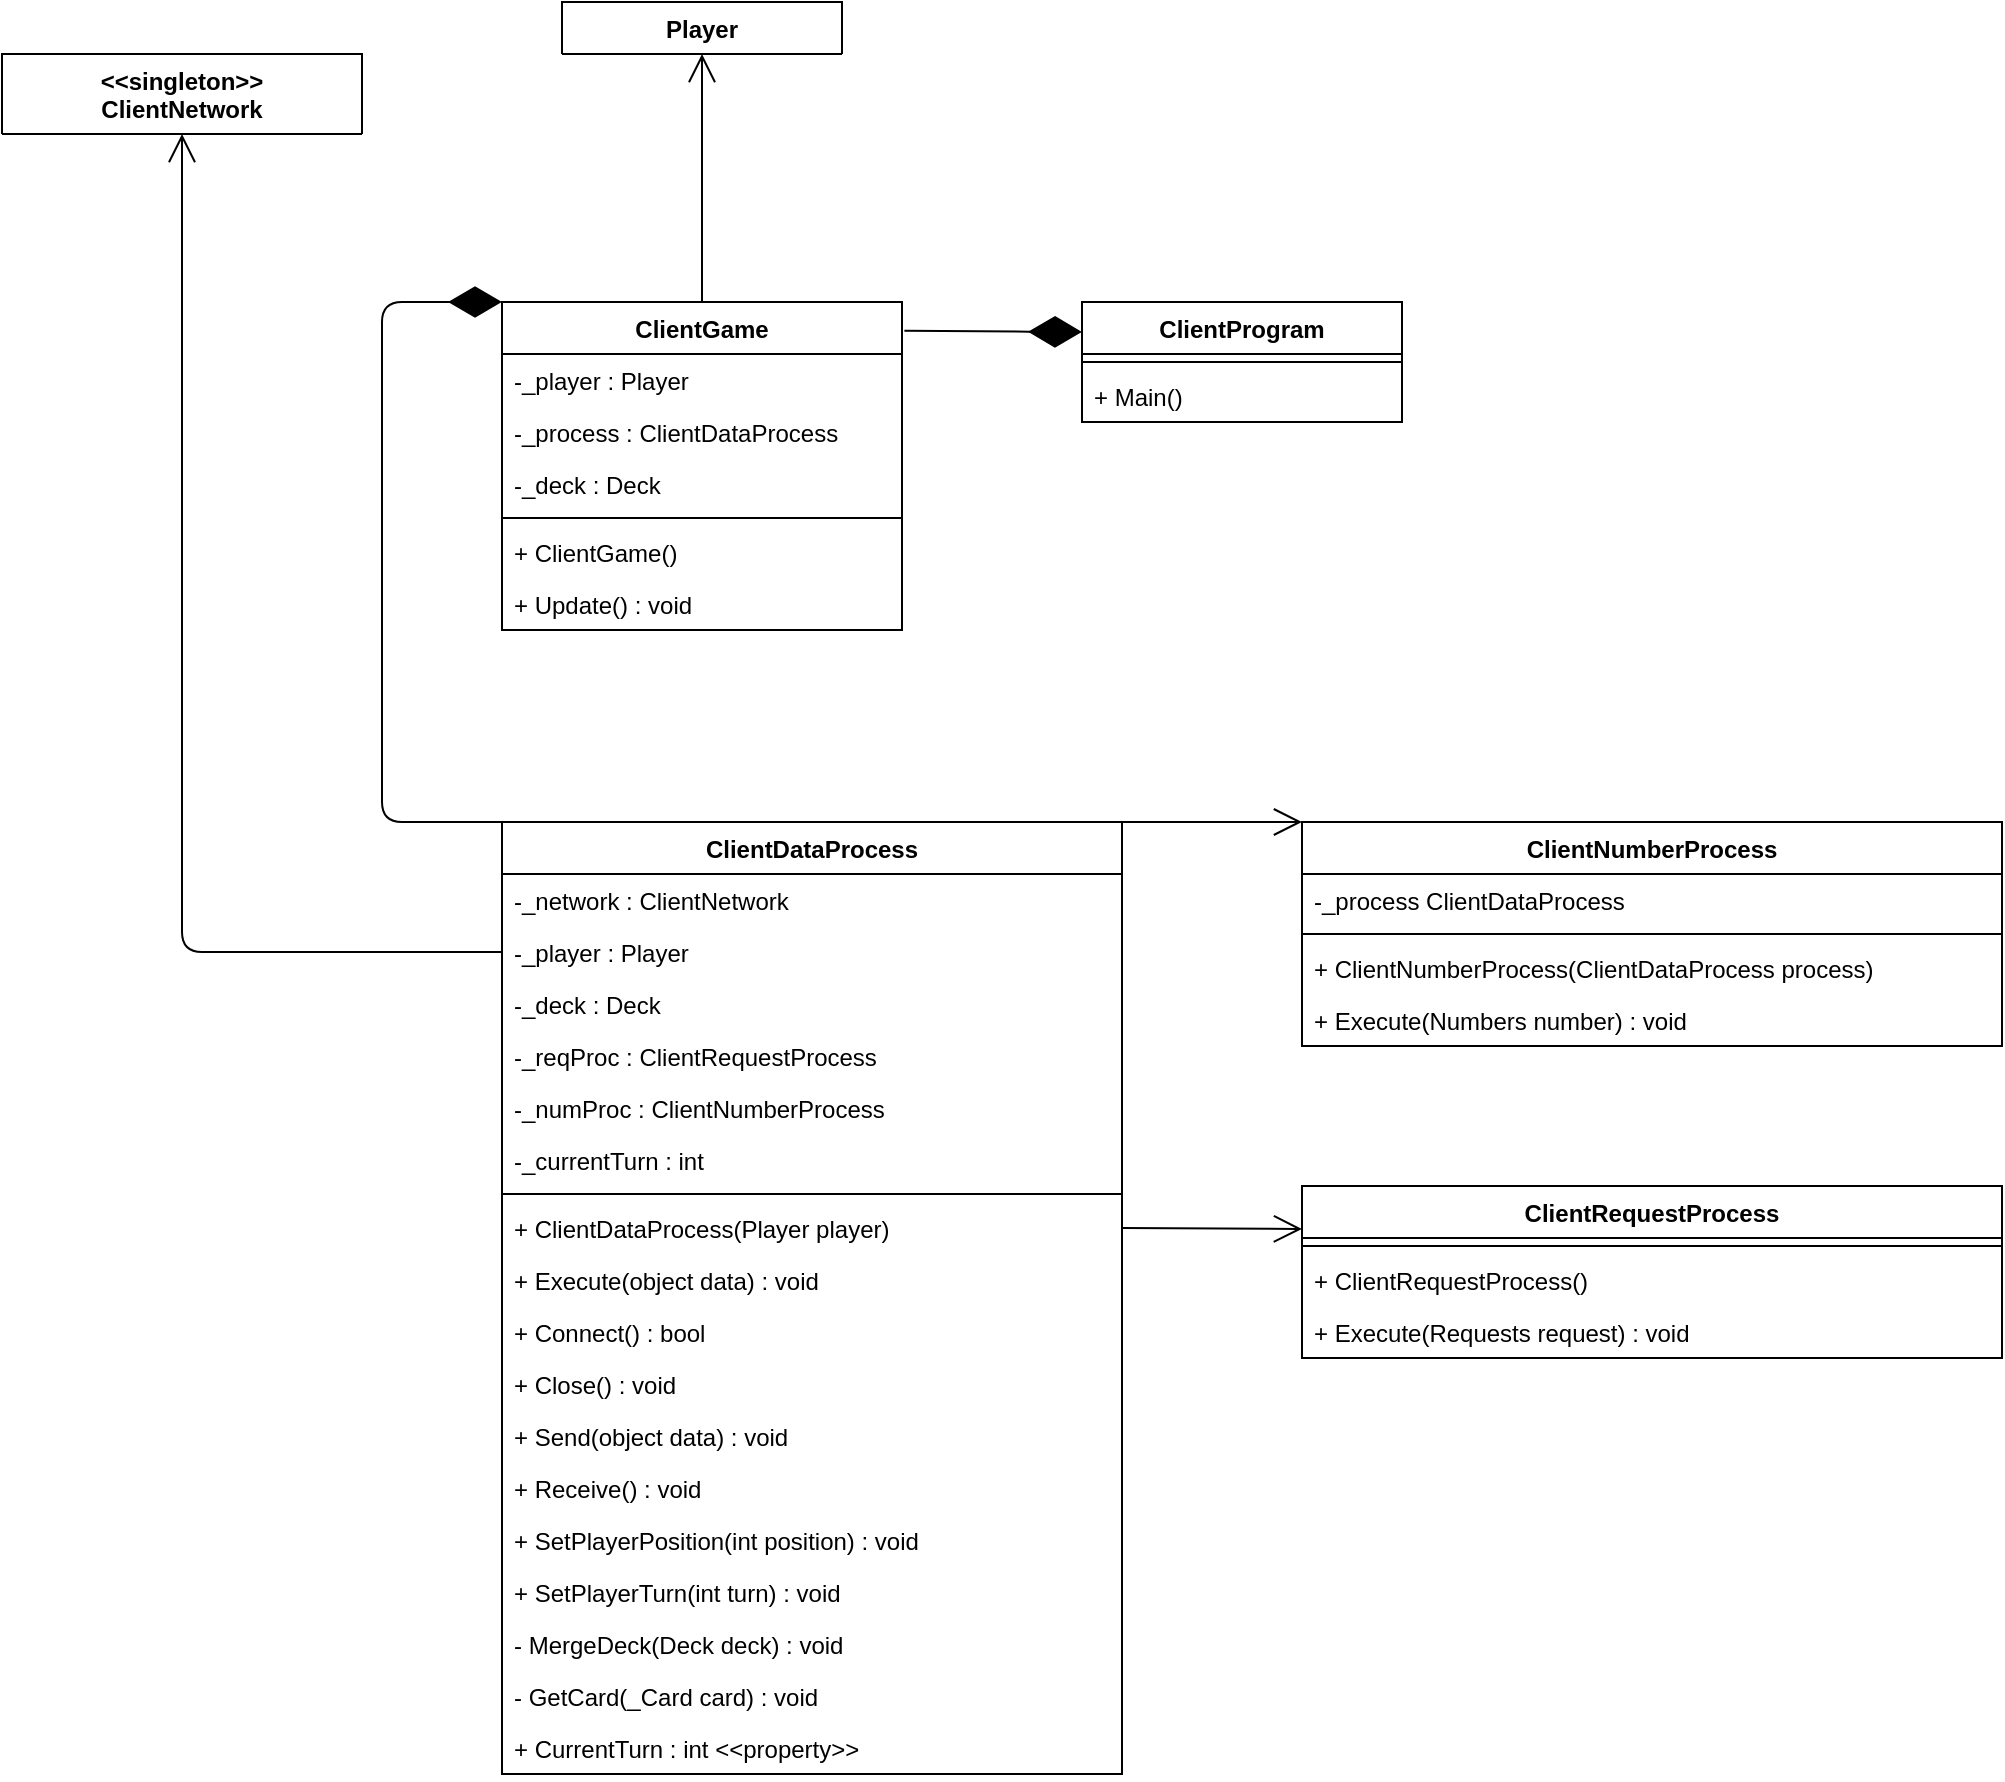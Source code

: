 <mxfile version="15.2.9" type="device"><diagram id="gpP6xrQhcJZTPPOt3UcB" name="Page-1"><mxGraphModel dx="1177" dy="2345" grid="1" gridSize="10" guides="1" tooltips="1" connect="1" arrows="1" fold="1" page="1" pageScale="1" pageWidth="850" pageHeight="1100" math="0" shadow="0"><root><mxCell id="0"/><mxCell id="1" parent="0"/><mxCell id="zJfcgWUDH2I0sCbeAV0E-1" value="ClientProgram" style="swimlane;fontStyle=1;align=center;verticalAlign=top;childLayout=stackLayout;horizontal=1;startSize=26;horizontalStack=0;resizeParent=1;resizeParentMax=0;resizeLast=0;collapsible=1;marginBottom=0;" vertex="1" parent="1"><mxGeometry x="550" y="90" width="160" height="60" as="geometry"/></mxCell><mxCell id="zJfcgWUDH2I0sCbeAV0E-3" value="" style="line;strokeWidth=1;fillColor=none;align=left;verticalAlign=middle;spacingTop=-1;spacingLeft=3;spacingRight=3;rotatable=0;labelPosition=right;points=[];portConstraint=eastwest;" vertex="1" parent="zJfcgWUDH2I0sCbeAV0E-1"><mxGeometry y="26" width="160" height="8" as="geometry"/></mxCell><mxCell id="zJfcgWUDH2I0sCbeAV0E-4" value="+ Main()" style="text;strokeColor=none;fillColor=none;align=left;verticalAlign=top;spacingLeft=4;spacingRight=4;overflow=hidden;rotatable=0;points=[[0,0.5],[1,0.5]];portConstraint=eastwest;" vertex="1" parent="zJfcgWUDH2I0sCbeAV0E-1"><mxGeometry y="34" width="160" height="26" as="geometry"/></mxCell><mxCell id="zJfcgWUDH2I0sCbeAV0E-5" value="ClientGame" style="swimlane;fontStyle=1;align=center;verticalAlign=top;childLayout=stackLayout;horizontal=1;startSize=26;horizontalStack=0;resizeParent=1;resizeParentMax=0;resizeLast=0;collapsible=1;marginBottom=0;" vertex="1" parent="1"><mxGeometry x="260" y="90" width="200" height="164" as="geometry"/></mxCell><mxCell id="zJfcgWUDH2I0sCbeAV0E-6" value="-_player : Player" style="text;strokeColor=none;fillColor=none;align=left;verticalAlign=top;spacingLeft=4;spacingRight=4;overflow=hidden;rotatable=0;points=[[0,0.5],[1,0.5]];portConstraint=eastwest;" vertex="1" parent="zJfcgWUDH2I0sCbeAV0E-5"><mxGeometry y="26" width="200" height="26" as="geometry"/></mxCell><mxCell id="zJfcgWUDH2I0sCbeAV0E-9" value="-_process : ClientDataProcess" style="text;strokeColor=none;fillColor=none;align=left;verticalAlign=top;spacingLeft=4;spacingRight=4;overflow=hidden;rotatable=0;points=[[0,0.5],[1,0.5]];portConstraint=eastwest;" vertex="1" parent="zJfcgWUDH2I0sCbeAV0E-5"><mxGeometry y="52" width="200" height="26" as="geometry"/></mxCell><mxCell id="zJfcgWUDH2I0sCbeAV0E-12" value="-_deck : Deck" style="text;strokeColor=none;fillColor=none;align=left;verticalAlign=top;spacingLeft=4;spacingRight=4;overflow=hidden;rotatable=0;points=[[0,0.5],[1,0.5]];portConstraint=eastwest;" vertex="1" parent="zJfcgWUDH2I0sCbeAV0E-5"><mxGeometry y="78" width="200" height="26" as="geometry"/></mxCell><mxCell id="zJfcgWUDH2I0sCbeAV0E-7" value="" style="line;strokeWidth=1;fillColor=none;align=left;verticalAlign=middle;spacingTop=-1;spacingLeft=3;spacingRight=3;rotatable=0;labelPosition=right;points=[];portConstraint=eastwest;" vertex="1" parent="zJfcgWUDH2I0sCbeAV0E-5"><mxGeometry y="104" width="200" height="8" as="geometry"/></mxCell><mxCell id="zJfcgWUDH2I0sCbeAV0E-8" value="+ ClientGame()" style="text;strokeColor=none;fillColor=none;align=left;verticalAlign=top;spacingLeft=4;spacingRight=4;overflow=hidden;rotatable=0;points=[[0,0.5],[1,0.5]];portConstraint=eastwest;" vertex="1" parent="zJfcgWUDH2I0sCbeAV0E-5"><mxGeometry y="112" width="200" height="26" as="geometry"/></mxCell><mxCell id="zJfcgWUDH2I0sCbeAV0E-13" value="+ Update() : void" style="text;strokeColor=none;fillColor=none;align=left;verticalAlign=top;spacingLeft=4;spacingRight=4;overflow=hidden;rotatable=0;points=[[0,0.5],[1,0.5]];portConstraint=eastwest;" vertex="1" parent="zJfcgWUDH2I0sCbeAV0E-5"><mxGeometry y="138" width="200" height="26" as="geometry"/></mxCell><mxCell id="zJfcgWUDH2I0sCbeAV0E-14" value="" style="endArrow=diamondThin;endFill=1;endSize=24;html=1;entryX=0;entryY=0.25;entryDx=0;entryDy=0;exitX=1.006;exitY=0.088;exitDx=0;exitDy=0;exitPerimeter=0;" edge="1" parent="1" source="zJfcgWUDH2I0sCbeAV0E-5" target="zJfcgWUDH2I0sCbeAV0E-1"><mxGeometry width="160" relative="1" as="geometry"><mxPoint x="470" y="105" as="sourcePoint"/><mxPoint x="460" y="70" as="targetPoint"/></mxGeometry></mxCell><mxCell id="zJfcgWUDH2I0sCbeAV0E-15" value="Player" style="swimlane;fontStyle=1;align=center;verticalAlign=top;childLayout=stackLayout;horizontal=1;startSize=26;horizontalStack=0;resizeParent=1;resizeParentMax=0;resizeLast=0;collapsible=1;marginBottom=0;" vertex="1" collapsed="1" parent="1"><mxGeometry x="290" y="-60" width="140" height="26" as="geometry"><mxRectangle x="280" y="-40" width="160" height="34" as="alternateBounds"/></mxGeometry></mxCell><mxCell id="zJfcgWUDH2I0sCbeAV0E-17" value="" style="line;strokeWidth=1;fillColor=none;align=left;verticalAlign=middle;spacingTop=-1;spacingLeft=3;spacingRight=3;rotatable=0;labelPosition=right;points=[];portConstraint=eastwest;" vertex="1" parent="zJfcgWUDH2I0sCbeAV0E-15"><mxGeometry y="26" width="140" height="8" as="geometry"/></mxCell><mxCell id="zJfcgWUDH2I0sCbeAV0E-19" value="" style="endArrow=open;endFill=1;endSize=12;html=1;exitX=0.5;exitY=0;exitDx=0;exitDy=0;entryX=0.5;entryY=1;entryDx=0;entryDy=0;" edge="1" parent="1" source="zJfcgWUDH2I0sCbeAV0E-5" target="zJfcgWUDH2I0sCbeAV0E-15"><mxGeometry width="160" relative="1" as="geometry"><mxPoint x="260" y="190" as="sourcePoint"/><mxPoint x="420" y="190" as="targetPoint"/></mxGeometry></mxCell><mxCell id="zJfcgWUDH2I0sCbeAV0E-20" value="ClientDataProcess" style="swimlane;fontStyle=1;align=center;verticalAlign=top;childLayout=stackLayout;horizontal=1;startSize=26;horizontalStack=0;resizeParent=1;resizeParentMax=0;resizeLast=0;collapsible=1;marginBottom=0;" vertex="1" parent="1"><mxGeometry x="260" y="350" width="310" height="476" as="geometry"/></mxCell><mxCell id="zJfcgWUDH2I0sCbeAV0E-21" value="-_network : ClientNetwork" style="text;strokeColor=none;fillColor=none;align=left;verticalAlign=top;spacingLeft=4;spacingRight=4;overflow=hidden;rotatable=0;points=[[0,0.5],[1,0.5]];portConstraint=eastwest;" vertex="1" parent="zJfcgWUDH2I0sCbeAV0E-20"><mxGeometry y="26" width="310" height="26" as="geometry"/></mxCell><mxCell id="zJfcgWUDH2I0sCbeAV0E-24" value="-_player : Player" style="text;strokeColor=none;fillColor=none;align=left;verticalAlign=top;spacingLeft=4;spacingRight=4;overflow=hidden;rotatable=0;points=[[0,0.5],[1,0.5]];portConstraint=eastwest;" vertex="1" parent="zJfcgWUDH2I0sCbeAV0E-20"><mxGeometry y="52" width="310" height="26" as="geometry"/></mxCell><mxCell id="zJfcgWUDH2I0sCbeAV0E-25" value="-_deck : Deck" style="text;strokeColor=none;fillColor=none;align=left;verticalAlign=top;spacingLeft=4;spacingRight=4;overflow=hidden;rotatable=0;points=[[0,0.5],[1,0.5]];portConstraint=eastwest;" vertex="1" parent="zJfcgWUDH2I0sCbeAV0E-20"><mxGeometry y="78" width="310" height="26" as="geometry"/></mxCell><mxCell id="zJfcgWUDH2I0sCbeAV0E-26" value="-_reqProc : ClientRequestProcess" style="text;strokeColor=none;fillColor=none;align=left;verticalAlign=top;spacingLeft=4;spacingRight=4;overflow=hidden;rotatable=0;points=[[0,0.5],[1,0.5]];portConstraint=eastwest;" vertex="1" parent="zJfcgWUDH2I0sCbeAV0E-20"><mxGeometry y="104" width="310" height="26" as="geometry"/></mxCell><mxCell id="zJfcgWUDH2I0sCbeAV0E-27" value="-_numProc : ClientNumberProcess" style="text;strokeColor=none;fillColor=none;align=left;verticalAlign=top;spacingLeft=4;spacingRight=4;overflow=hidden;rotatable=0;points=[[0,0.5],[1,0.5]];portConstraint=eastwest;" vertex="1" parent="zJfcgWUDH2I0sCbeAV0E-20"><mxGeometry y="130" width="310" height="26" as="geometry"/></mxCell><mxCell id="zJfcgWUDH2I0sCbeAV0E-28" value="-_currentTurn : int" style="text;strokeColor=none;fillColor=none;align=left;verticalAlign=top;spacingLeft=4;spacingRight=4;overflow=hidden;rotatable=0;points=[[0,0.5],[1,0.5]];portConstraint=eastwest;" vertex="1" parent="zJfcgWUDH2I0sCbeAV0E-20"><mxGeometry y="156" width="310" height="26" as="geometry"/></mxCell><mxCell id="zJfcgWUDH2I0sCbeAV0E-22" value="" style="line;strokeWidth=1;fillColor=none;align=left;verticalAlign=middle;spacingTop=-1;spacingLeft=3;spacingRight=3;rotatable=0;labelPosition=right;points=[];portConstraint=eastwest;" vertex="1" parent="zJfcgWUDH2I0sCbeAV0E-20"><mxGeometry y="182" width="310" height="8" as="geometry"/></mxCell><mxCell id="zJfcgWUDH2I0sCbeAV0E-23" value="+ ClientDataProcess(Player player)" style="text;strokeColor=none;fillColor=none;align=left;verticalAlign=top;spacingLeft=4;spacingRight=4;overflow=hidden;rotatable=0;points=[[0,0.5],[1,0.5]];portConstraint=eastwest;" vertex="1" parent="zJfcgWUDH2I0sCbeAV0E-20"><mxGeometry y="190" width="310" height="26" as="geometry"/></mxCell><mxCell id="zJfcgWUDH2I0sCbeAV0E-29" value="+ Execute(object data) : void" style="text;strokeColor=none;fillColor=none;align=left;verticalAlign=top;spacingLeft=4;spacingRight=4;overflow=hidden;rotatable=0;points=[[0,0.5],[1,0.5]];portConstraint=eastwest;" vertex="1" parent="zJfcgWUDH2I0sCbeAV0E-20"><mxGeometry y="216" width="310" height="26" as="geometry"/></mxCell><mxCell id="zJfcgWUDH2I0sCbeAV0E-30" value="+ Connect() : bool" style="text;strokeColor=none;fillColor=none;align=left;verticalAlign=top;spacingLeft=4;spacingRight=4;overflow=hidden;rotatable=0;points=[[0,0.5],[1,0.5]];portConstraint=eastwest;" vertex="1" parent="zJfcgWUDH2I0sCbeAV0E-20"><mxGeometry y="242" width="310" height="26" as="geometry"/></mxCell><mxCell id="zJfcgWUDH2I0sCbeAV0E-31" value="+ Close() : void" style="text;strokeColor=none;fillColor=none;align=left;verticalAlign=top;spacingLeft=4;spacingRight=4;overflow=hidden;rotatable=0;points=[[0,0.5],[1,0.5]];portConstraint=eastwest;" vertex="1" parent="zJfcgWUDH2I0sCbeAV0E-20"><mxGeometry y="268" width="310" height="26" as="geometry"/></mxCell><mxCell id="zJfcgWUDH2I0sCbeAV0E-32" value="+ Send(object data) : void" style="text;strokeColor=none;fillColor=none;align=left;verticalAlign=top;spacingLeft=4;spacingRight=4;overflow=hidden;rotatable=0;points=[[0,0.5],[1,0.5]];portConstraint=eastwest;" vertex="1" parent="zJfcgWUDH2I0sCbeAV0E-20"><mxGeometry y="294" width="310" height="26" as="geometry"/></mxCell><mxCell id="zJfcgWUDH2I0sCbeAV0E-33" value="+ Receive() : void" style="text;strokeColor=none;fillColor=none;align=left;verticalAlign=top;spacingLeft=4;spacingRight=4;overflow=hidden;rotatable=0;points=[[0,0.5],[1,0.5]];portConstraint=eastwest;" vertex="1" parent="zJfcgWUDH2I0sCbeAV0E-20"><mxGeometry y="320" width="310" height="26" as="geometry"/></mxCell><mxCell id="zJfcgWUDH2I0sCbeAV0E-34" value="+ SetPlayerPosition(int position) : void" style="text;strokeColor=none;fillColor=none;align=left;verticalAlign=top;spacingLeft=4;spacingRight=4;overflow=hidden;rotatable=0;points=[[0,0.5],[1,0.5]];portConstraint=eastwest;" vertex="1" parent="zJfcgWUDH2I0sCbeAV0E-20"><mxGeometry y="346" width="310" height="26" as="geometry"/></mxCell><mxCell id="zJfcgWUDH2I0sCbeAV0E-35" value="+ SetPlayerTurn(int turn) : void" style="text;strokeColor=none;fillColor=none;align=left;verticalAlign=top;spacingLeft=4;spacingRight=4;overflow=hidden;rotatable=0;points=[[0,0.5],[1,0.5]];portConstraint=eastwest;" vertex="1" parent="zJfcgWUDH2I0sCbeAV0E-20"><mxGeometry y="372" width="310" height="26" as="geometry"/></mxCell><mxCell id="zJfcgWUDH2I0sCbeAV0E-36" value="- MergeDeck(Deck deck) : void" style="text;strokeColor=none;fillColor=none;align=left;verticalAlign=top;spacingLeft=4;spacingRight=4;overflow=hidden;rotatable=0;points=[[0,0.5],[1,0.5]];portConstraint=eastwest;" vertex="1" parent="zJfcgWUDH2I0sCbeAV0E-20"><mxGeometry y="398" width="310" height="26" as="geometry"/></mxCell><mxCell id="zJfcgWUDH2I0sCbeAV0E-37" value="- GetCard(_Card card) : void" style="text;strokeColor=none;fillColor=none;align=left;verticalAlign=top;spacingLeft=4;spacingRight=4;overflow=hidden;rotatable=0;points=[[0,0.5],[1,0.5]];portConstraint=eastwest;" vertex="1" parent="zJfcgWUDH2I0sCbeAV0E-20"><mxGeometry y="424" width="310" height="26" as="geometry"/></mxCell><mxCell id="zJfcgWUDH2I0sCbeAV0E-38" value="+ CurrentTurn : int &lt;&lt;property&gt;&gt;" style="text;strokeColor=none;fillColor=none;align=left;verticalAlign=top;spacingLeft=4;spacingRight=4;overflow=hidden;rotatable=0;points=[[0,0.5],[1,0.5]];portConstraint=eastwest;" vertex="1" parent="zJfcgWUDH2I0sCbeAV0E-20"><mxGeometry y="450" width="310" height="26" as="geometry"/></mxCell><mxCell id="zJfcgWUDH2I0sCbeAV0E-40" value="" style="endArrow=diamondThin;endFill=1;endSize=24;html=1;exitX=0;exitY=0;exitDx=0;exitDy=0;entryX=0;entryY=0;entryDx=0;entryDy=0;" edge="1" parent="1" source="zJfcgWUDH2I0sCbeAV0E-20" target="zJfcgWUDH2I0sCbeAV0E-5"><mxGeometry width="160" relative="1" as="geometry"><mxPoint x="330" y="410" as="sourcePoint"/><mxPoint x="490" y="410" as="targetPoint"/><Array as="points"><mxPoint x="200" y="350"/><mxPoint x="200" y="90"/></Array></mxGeometry></mxCell><mxCell id="zJfcgWUDH2I0sCbeAV0E-41" value="&lt;&lt;singleton&gt;&gt;&#xA;ClientNetwork&#xA;" style="swimlane;fontStyle=1;align=center;verticalAlign=top;childLayout=stackLayout;horizontal=1;startSize=40;horizontalStack=0;resizeParent=1;resizeParentMax=0;resizeLast=0;collapsible=1;marginBottom=0;" vertex="1" collapsed="1" parent="1"><mxGeometry x="10" y="-34" width="180" height="40" as="geometry"><mxRectangle y="-20" width="200" height="48" as="alternateBounds"/></mxGeometry></mxCell><mxCell id="zJfcgWUDH2I0sCbeAV0E-43" value="" style="line;strokeWidth=1;fillColor=none;align=left;verticalAlign=middle;spacingTop=-1;spacingLeft=3;spacingRight=3;rotatable=0;labelPosition=right;points=[];portConstraint=eastwest;" vertex="1" parent="zJfcgWUDH2I0sCbeAV0E-41"><mxGeometry y="40" width="180" height="8" as="geometry"/></mxCell><mxCell id="zJfcgWUDH2I0sCbeAV0E-45" value="" style="endArrow=open;endFill=1;endSize=12;html=1;exitX=0;exitY=0.5;exitDx=0;exitDy=0;entryX=0.5;entryY=1;entryDx=0;entryDy=0;" edge="1" parent="1" source="zJfcgWUDH2I0sCbeAV0E-24" target="zJfcgWUDH2I0sCbeAV0E-41"><mxGeometry width="160" relative="1" as="geometry"><mxPoint x="160" y="200" as="sourcePoint"/><mxPoint x="320" y="200" as="targetPoint"/><Array as="points"><mxPoint x="100" y="415"/></Array></mxGeometry></mxCell><mxCell id="zJfcgWUDH2I0sCbeAV0E-46" value="ClientNumberProcess" style="swimlane;fontStyle=1;align=center;verticalAlign=top;childLayout=stackLayout;horizontal=1;startSize=26;horizontalStack=0;resizeParent=1;resizeParentMax=0;resizeLast=0;collapsible=1;marginBottom=0;" vertex="1" parent="1"><mxGeometry x="660" y="350" width="350" height="112" as="geometry"/></mxCell><mxCell id="zJfcgWUDH2I0sCbeAV0E-47" value="-_process ClientDataProcess" style="text;strokeColor=none;fillColor=none;align=left;verticalAlign=top;spacingLeft=4;spacingRight=4;overflow=hidden;rotatable=0;points=[[0,0.5],[1,0.5]];portConstraint=eastwest;" vertex="1" parent="zJfcgWUDH2I0sCbeAV0E-46"><mxGeometry y="26" width="350" height="26" as="geometry"/></mxCell><mxCell id="zJfcgWUDH2I0sCbeAV0E-48" value="" style="line;strokeWidth=1;fillColor=none;align=left;verticalAlign=middle;spacingTop=-1;spacingLeft=3;spacingRight=3;rotatable=0;labelPosition=right;points=[];portConstraint=eastwest;" vertex="1" parent="zJfcgWUDH2I0sCbeAV0E-46"><mxGeometry y="52" width="350" height="8" as="geometry"/></mxCell><mxCell id="zJfcgWUDH2I0sCbeAV0E-49" value="+ ClientNumberProcess(ClientDataProcess process)" style="text;strokeColor=none;fillColor=none;align=left;verticalAlign=top;spacingLeft=4;spacingRight=4;overflow=hidden;rotatable=0;points=[[0,0.5],[1,0.5]];portConstraint=eastwest;" vertex="1" parent="zJfcgWUDH2I0sCbeAV0E-46"><mxGeometry y="60" width="350" height="26" as="geometry"/></mxCell><mxCell id="zJfcgWUDH2I0sCbeAV0E-50" value="+ Execute(Numbers number) : void" style="text;strokeColor=none;fillColor=none;align=left;verticalAlign=top;spacingLeft=4;spacingRight=4;overflow=hidden;rotatable=0;points=[[0,0.5],[1,0.5]];portConstraint=eastwest;" vertex="1" parent="zJfcgWUDH2I0sCbeAV0E-46"><mxGeometry y="86" width="350" height="26" as="geometry"/></mxCell><mxCell id="zJfcgWUDH2I0sCbeAV0E-51" value="" style="endArrow=open;endFill=1;endSize=12;html=1;exitX=1;exitY=0;exitDx=0;exitDy=0;entryX=0;entryY=0;entryDx=0;entryDy=0;" edge="1" parent="1" source="zJfcgWUDH2I0sCbeAV0E-20" target="zJfcgWUDH2I0sCbeAV0E-46"><mxGeometry width="160" relative="1" as="geometry"><mxPoint x="460" y="460" as="sourcePoint"/><mxPoint x="620" y="460" as="targetPoint"/></mxGeometry></mxCell><mxCell id="zJfcgWUDH2I0sCbeAV0E-52" value="ClientRequestProcess" style="swimlane;fontStyle=1;align=center;verticalAlign=top;childLayout=stackLayout;horizontal=1;startSize=26;horizontalStack=0;resizeParent=1;resizeParentMax=0;resizeLast=0;collapsible=1;marginBottom=0;" vertex="1" parent="1"><mxGeometry x="660" y="532" width="350" height="86" as="geometry"/></mxCell><mxCell id="zJfcgWUDH2I0sCbeAV0E-54" value="" style="line;strokeWidth=1;fillColor=none;align=left;verticalAlign=middle;spacingTop=-1;spacingLeft=3;spacingRight=3;rotatable=0;labelPosition=right;points=[];portConstraint=eastwest;" vertex="1" parent="zJfcgWUDH2I0sCbeAV0E-52"><mxGeometry y="26" width="350" height="8" as="geometry"/></mxCell><mxCell id="zJfcgWUDH2I0sCbeAV0E-55" value="+ ClientRequestProcess()" style="text;strokeColor=none;fillColor=none;align=left;verticalAlign=top;spacingLeft=4;spacingRight=4;overflow=hidden;rotatable=0;points=[[0,0.5],[1,0.5]];portConstraint=eastwest;" vertex="1" parent="zJfcgWUDH2I0sCbeAV0E-52"><mxGeometry y="34" width="350" height="26" as="geometry"/></mxCell><mxCell id="zJfcgWUDH2I0sCbeAV0E-56" value="+ Execute(Requests request) : void" style="text;strokeColor=none;fillColor=none;align=left;verticalAlign=top;spacingLeft=4;spacingRight=4;overflow=hidden;rotatable=0;points=[[0,0.5],[1,0.5]];portConstraint=eastwest;" vertex="1" parent="zJfcgWUDH2I0sCbeAV0E-52"><mxGeometry y="60" width="350" height="26" as="geometry"/></mxCell><mxCell id="zJfcgWUDH2I0sCbeAV0E-57" value="" style="endArrow=open;endFill=1;endSize=12;html=1;exitX=1;exitY=0.5;exitDx=0;exitDy=0;entryX=0;entryY=0.25;entryDx=0;entryDy=0;" edge="1" parent="1" source="zJfcgWUDH2I0sCbeAV0E-23" target="zJfcgWUDH2I0sCbeAV0E-52"><mxGeometry width="160" relative="1" as="geometry"><mxPoint x="620" y="590" as="sourcePoint"/><mxPoint x="780" y="590" as="targetPoint"/></mxGeometry></mxCell></root></mxGraphModel></diagram></mxfile>